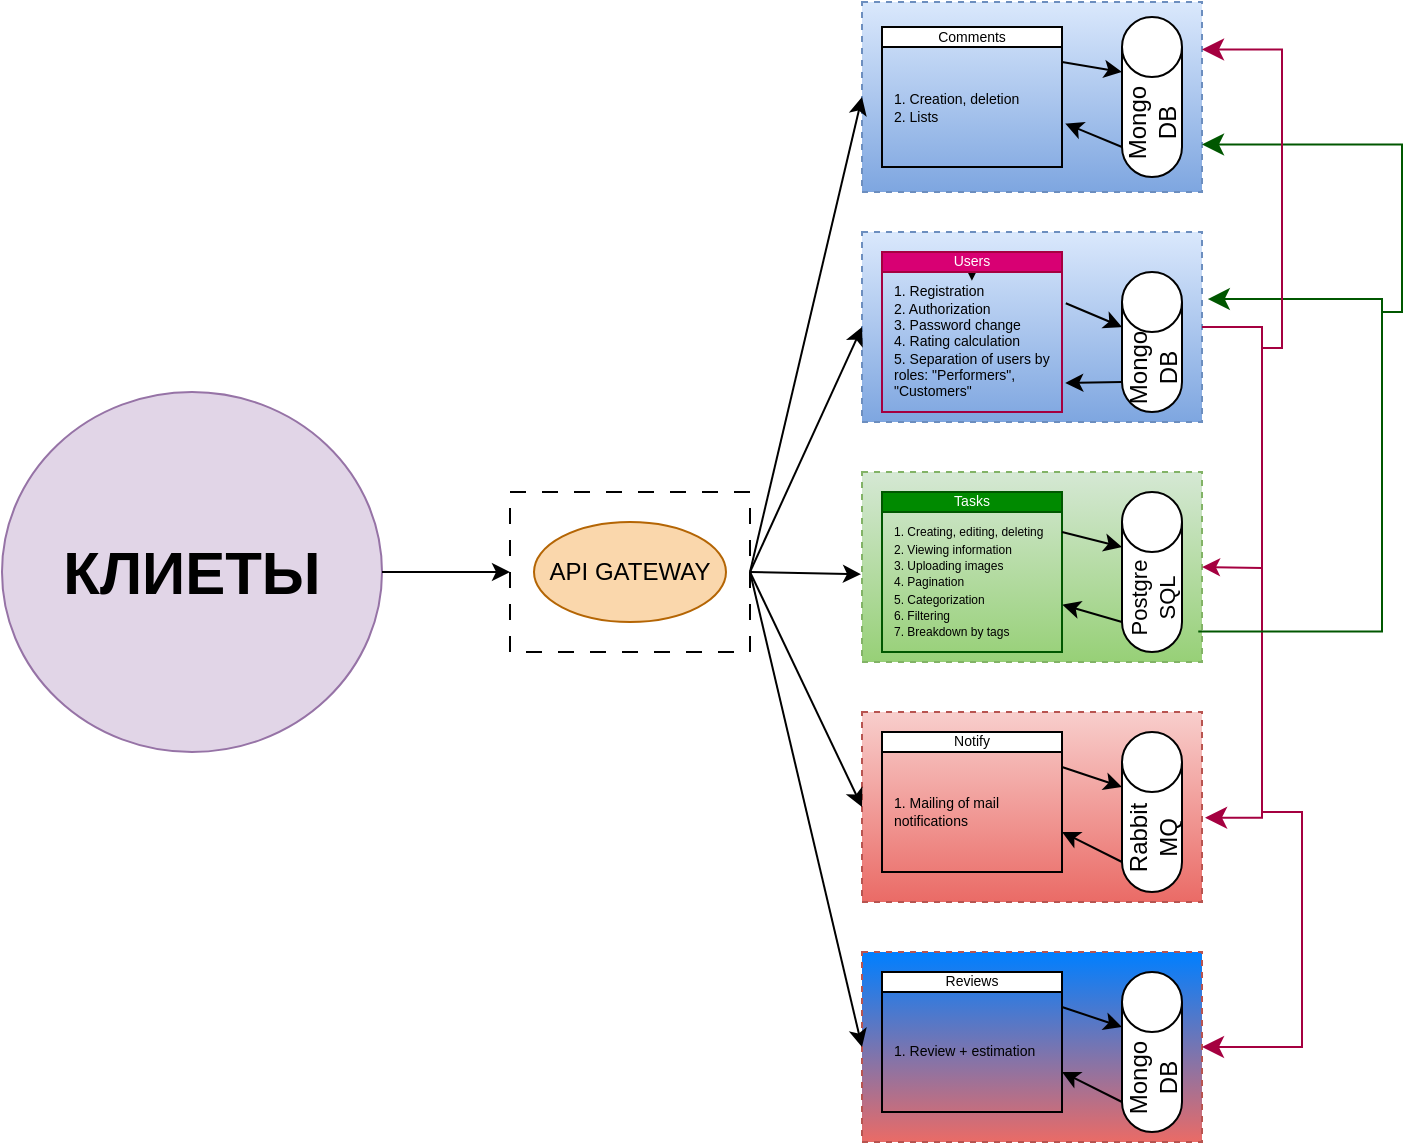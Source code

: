 <mxfile>
    <diagram name="Страница 1" id="oBNSar-HX1PgAmmaNmVZ">
        <mxGraphModel dx="599" dy="234" grid="1" gridSize="10" guides="1" tooltips="1" connect="1" arrows="1" fold="1" page="1" pageScale="1" pageWidth="827" pageHeight="1169" math="0" shadow="0">
            <root>
                <mxCell id="0"/>
                <mxCell id="1" parent="0"/>
                <mxCell id="mrQkhuQPZ2nRp8lR56Vo-2" value="&lt;font style=&quot;font-size: 30px;&quot;&gt;КЛИЕТЫ&lt;/font&gt;" style="ellipse;whiteSpace=wrap;html=1;fillColor=#e1d5e7;strokeColor=#9673a6;align=center;fontStyle=1" parent="1" vertex="1">
                    <mxGeometry x="40" y="680" width="190" height="180" as="geometry"/>
                </mxCell>
                <mxCell id="mrQkhuQPZ2nRp8lR56Vo-80" value="" style="endArrow=classic;html=1;rounded=0;entryX=0;entryY=0.5;entryDx=0;entryDy=0;exitX=1;exitY=0.5;exitDx=0;exitDy=0;" parent="1" source="mrQkhuQPZ2nRp8lR56Vo-2" target="mrQkhuQPZ2nRp8lR56Vo-81" edge="1">
                    <mxGeometry width="50" height="50" relative="1" as="geometry">
                        <mxPoint x="480" y="800" as="sourcePoint"/>
                        <mxPoint x="530" y="750" as="targetPoint"/>
                        <Array as="points"/>
                    </mxGeometry>
                </mxCell>
                <mxCell id="mrQkhuQPZ2nRp8lR56Vo-81" value="" style="rounded=0;whiteSpace=wrap;html=1;fillColor=none;dashed=1;dashPattern=8 8;" parent="1" vertex="1">
                    <mxGeometry x="294" y="730" width="120" height="80" as="geometry"/>
                </mxCell>
                <mxCell id="mrQkhuQPZ2nRp8lR56Vo-82" value="API GATEWAY" style="ellipse;whiteSpace=wrap;html=1;fillColor=#fad7ac;strokeColor=#b46504;" parent="1" vertex="1">
                    <mxGeometry x="306" y="745" width="96" height="50" as="geometry"/>
                </mxCell>
                <mxCell id="mrQkhuQPZ2nRp8lR56Vo-84" value="" style="rounded=0;whiteSpace=wrap;html=1;fillColor=#dae8fc;dashed=1;gradientColor=#7ea6e0;strokeColor=#6c8ebf;" parent="1" vertex="1">
                    <mxGeometry x="470" y="485" width="170" height="95" as="geometry"/>
                </mxCell>
                <mxCell id="mrQkhuQPZ2nRp8lR56Vo-85" value="" style="rounded=0;whiteSpace=wrap;html=1;fillColor=#dae8fc;dashed=1;gradientColor=#7ea6e0;strokeColor=#6c8ebf;" parent="1" vertex="1">
                    <mxGeometry x="470" y="600" width="170" height="95" as="geometry"/>
                </mxCell>
                <mxCell id="mrQkhuQPZ2nRp8lR56Vo-86" value="" style="rounded=0;whiteSpace=wrap;html=1;fillColor=#d5e8d4;dashed=1;strokeColor=#82b366;gradientColor=#97d077;" parent="1" vertex="1">
                    <mxGeometry x="470" y="720" width="170" height="95" as="geometry"/>
                </mxCell>
                <mxCell id="mrQkhuQPZ2nRp8lR56Vo-87" value="" style="rounded=0;whiteSpace=wrap;html=1;fillColor=#f8cecc;dashed=1;gradientColor=#ea6b66;strokeColor=#b85450;" parent="1" vertex="1">
                    <mxGeometry x="470" y="840" width="170" height="95" as="geometry"/>
                </mxCell>
                <mxCell id="mrQkhuQPZ2nRp8lR56Vo-96" value="" style="group;fillColor=none;" parent="1" vertex="1" connectable="0">
                    <mxGeometry x="480" y="492.5" width="150" height="80" as="geometry"/>
                </mxCell>
                <mxCell id="mrQkhuQPZ2nRp8lR56Vo-89" value="&lt;div style=&quot;&quot;&gt;&lt;font style=&quot;font-size: 12px;&quot;&gt;Mongo&lt;/font&gt;&lt;/div&gt;&lt;div style=&quot;&quot;&gt;&lt;font style=&quot;font-size: 12px;&quot;&gt;DB&lt;/font&gt;&lt;/div&gt;" style="shape=cylinder3;whiteSpace=wrap;html=1;boundedLbl=1;backgroundOutline=1;size=15;horizontal=0;" parent="mrQkhuQPZ2nRp8lR56Vo-96" vertex="1">
                    <mxGeometry x="120" width="30" height="80" as="geometry"/>
                </mxCell>
                <mxCell id="mrQkhuQPZ2nRp8lR56Vo-90" value="Comments" style="swimlane;fontStyle=0;childLayout=stackLayout;horizontal=1;startSize=10;horizontalStack=0;resizeParent=1;resizeParentMax=0;resizeLast=0;collapsible=1;marginBottom=0;whiteSpace=wrap;html=1;fontSize=7;" parent="mrQkhuQPZ2nRp8lR56Vo-96" vertex="1">
                    <mxGeometry y="5" width="90" height="70" as="geometry"/>
                </mxCell>
                <mxCell id="mrQkhuQPZ2nRp8lR56Vo-91" value="1. Creation, deletion&lt;br&gt;2. Lists" style="text;strokeColor=none;fillColor=none;align=left;verticalAlign=middle;spacingLeft=4;spacingRight=4;overflow=hidden;points=[[0,0.5],[1,0.5]];portConstraint=eastwest;rotatable=0;whiteSpace=wrap;html=1;fontSize=7;" parent="mrQkhuQPZ2nRp8lR56Vo-90" vertex="1">
                    <mxGeometry y="10" width="90" height="60" as="geometry"/>
                </mxCell>
                <mxCell id="mrQkhuQPZ2nRp8lR56Vo-94" value="" style="endArrow=classic;html=1;rounded=0;entryX=0;entryY=0;entryDx=0;entryDy=27.5;entryPerimeter=0;exitX=1;exitY=0.25;exitDx=0;exitDy=0;" parent="mrQkhuQPZ2nRp8lR56Vo-96" source="mrQkhuQPZ2nRp8lR56Vo-90" target="mrQkhuQPZ2nRp8lR56Vo-89" edge="1">
                    <mxGeometry width="50" height="50" relative="1" as="geometry">
                        <mxPoint x="50" y="87.5" as="sourcePoint"/>
                        <mxPoint x="100" y="37.5" as="targetPoint"/>
                    </mxGeometry>
                </mxCell>
                <mxCell id="mrQkhuQPZ2nRp8lR56Vo-95" value="" style="endArrow=classic;html=1;rounded=0;entryX=1.018;entryY=0.638;entryDx=0;entryDy=0;entryPerimeter=0;exitX=0;exitY=1;exitDx=0;exitDy=-15;exitPerimeter=0;" parent="mrQkhuQPZ2nRp8lR56Vo-96" source="mrQkhuQPZ2nRp8lR56Vo-89" target="mrQkhuQPZ2nRp8lR56Vo-91" edge="1">
                    <mxGeometry width="50" height="50" relative="1" as="geometry">
                        <mxPoint x="50" y="87.5" as="sourcePoint"/>
                        <mxPoint x="89.64" y="40.5" as="targetPoint"/>
                    </mxGeometry>
                </mxCell>
                <mxCell id="mrQkhuQPZ2nRp8lR56Vo-97" value="" style="group;fillColor=none;" parent="1" vertex="1" connectable="0">
                    <mxGeometry x="480" y="620" width="150" height="70" as="geometry"/>
                </mxCell>
                <mxCell id="mrQkhuQPZ2nRp8lR56Vo-98" value="&lt;div style=&quot;&quot;&gt;&lt;font style=&quot;font-size: 12px;&quot;&gt;Mongo&lt;/font&gt;&lt;/div&gt;&lt;div style=&quot;&quot;&gt;&lt;font style=&quot;font-size: 12px;&quot;&gt;DB&lt;/font&gt;&lt;/div&gt;" style="shape=cylinder3;whiteSpace=wrap;html=1;boundedLbl=1;backgroundOutline=1;size=15;horizontal=0;" parent="mrQkhuQPZ2nRp8lR56Vo-97" vertex="1">
                    <mxGeometry x="120" width="30" height="70" as="geometry"/>
                </mxCell>
                <mxCell id="mrQkhuQPZ2nRp8lR56Vo-134" style="edgeStyle=orthogonalEdgeStyle;rounded=0;orthogonalLoop=1;jettySize=auto;html=1;exitX=0.5;exitY=0;exitDx=0;exitDy=0;" parent="mrQkhuQPZ2nRp8lR56Vo-97" source="mrQkhuQPZ2nRp8lR56Vo-99" edge="1">
                    <mxGeometry relative="1" as="geometry">
                        <mxPoint x="44.944" y="4.424" as="targetPoint"/>
                    </mxGeometry>
                </mxCell>
                <mxCell id="mrQkhuQPZ2nRp8lR56Vo-99" value="Users" style="swimlane;fontStyle=0;childLayout=stackLayout;horizontal=1;startSize=10;horizontalStack=0;resizeParent=1;resizeParentMax=0;resizeLast=0;collapsible=1;marginBottom=0;whiteSpace=wrap;html=1;fontSize=7;fillColor=#d80073;strokeColor=#A50040;fontColor=#ffffff;" parent="mrQkhuQPZ2nRp8lR56Vo-97" vertex="1">
                    <mxGeometry y="-10" width="90" height="80" as="geometry"/>
                </mxCell>
                <mxCell id="mrQkhuQPZ2nRp8lR56Vo-100" value="&lt;div&gt;1. Registration&lt;/div&gt;&lt;div&gt;2. Authorization&lt;/div&gt;&lt;div&gt;3. Password change&lt;/div&gt;&lt;div&gt;4. Rating calculation&lt;/div&gt;&lt;div&gt;5. Separation of users by roles: &quot;Performers&quot;, &quot;Customers&quot;&lt;br&gt;&lt;/div&gt;" style="text;strokeColor=none;fillColor=none;align=left;verticalAlign=middle;spacingLeft=4;spacingRight=4;overflow=hidden;points=[[0,0.5],[1,0.5]];portConstraint=eastwest;rotatable=0;whiteSpace=wrap;html=1;fontSize=7;" parent="mrQkhuQPZ2nRp8lR56Vo-99" vertex="1">
                    <mxGeometry y="10" width="90" height="70" as="geometry"/>
                </mxCell>
                <mxCell id="mrQkhuQPZ2nRp8lR56Vo-103" value="" style="endArrow=classic;html=1;rounded=0;entryX=0;entryY=0;entryDx=0;entryDy=27.5;entryPerimeter=0;exitX=1.021;exitY=0.223;exitDx=0;exitDy=0;exitPerimeter=0;" parent="mrQkhuQPZ2nRp8lR56Vo-97" source="mrQkhuQPZ2nRp8lR56Vo-100" target="mrQkhuQPZ2nRp8lR56Vo-98" edge="1">
                    <mxGeometry width="50" height="50" relative="1" as="geometry">
                        <mxPoint x="50" y="76.562" as="sourcePoint"/>
                        <mxPoint x="100" y="32.812" as="targetPoint"/>
                    </mxGeometry>
                </mxCell>
                <mxCell id="mrQkhuQPZ2nRp8lR56Vo-104" value="" style="endArrow=classic;html=1;rounded=0;entryX=1.018;entryY=0.793;entryDx=0;entryDy=0;entryPerimeter=0;exitX=0;exitY=1;exitDx=0;exitDy=-15;exitPerimeter=0;" parent="mrQkhuQPZ2nRp8lR56Vo-97" source="mrQkhuQPZ2nRp8lR56Vo-98" target="mrQkhuQPZ2nRp8lR56Vo-100" edge="1">
                    <mxGeometry width="50" height="50" relative="1" as="geometry">
                        <mxPoint x="50" y="76.562" as="sourcePoint"/>
                        <mxPoint x="89.64" y="35.438" as="targetPoint"/>
                    </mxGeometry>
                </mxCell>
                <mxCell id="mrQkhuQPZ2nRp8lR56Vo-105" value="" style="group" parent="1" vertex="1" connectable="0">
                    <mxGeometry x="480" y="730" width="150" height="80" as="geometry"/>
                </mxCell>
                <mxCell id="mrQkhuQPZ2nRp8lR56Vo-106" value="&lt;div style=&quot;font-size: 11px;&quot;&gt;&lt;font style=&quot;font-size: 11px;&quot;&gt;Postgre&lt;/font&gt;&lt;/div&gt;&lt;div style=&quot;font-size: 11px;&quot;&gt;&lt;font style=&quot;font-size: 11px;&quot;&gt;SQL&lt;/font&gt;&lt;/div&gt;" style="shape=cylinder3;whiteSpace=wrap;html=1;boundedLbl=1;backgroundOutline=1;size=15;horizontal=0;" parent="mrQkhuQPZ2nRp8lR56Vo-105" vertex="1">
                    <mxGeometry x="120" width="30" height="80" as="geometry"/>
                </mxCell>
                <mxCell id="mrQkhuQPZ2nRp8lR56Vo-107" value="Tasks" style="swimlane;fontStyle=0;childLayout=stackLayout;horizontal=1;startSize=10;horizontalStack=0;resizeParent=1;resizeParentMax=0;resizeLast=0;collapsible=1;marginBottom=0;whiteSpace=wrap;html=1;fontSize=7;fillColor=#008a00;fontColor=#ffffff;strokeColor=#005700;" parent="mrQkhuQPZ2nRp8lR56Vo-105" vertex="1">
                    <mxGeometry width="90" height="80" as="geometry"/>
                </mxCell>
                <mxCell id="mrQkhuQPZ2nRp8lR56Vo-108" value="&lt;div&gt;&lt;font style=&quot;font-size: 6px;&quot;&gt;1. Creating, editing, deleting&lt;/font&gt;&lt;/div&gt;&lt;div&gt;&lt;font style=&quot;font-size: 6px;&quot;&gt;2. Viewing information&lt;br&gt;&lt;/font&gt;&lt;/div&gt;&lt;div&gt;&lt;font style=&quot;font-size: 6px;&quot;&gt;3. Uploading images&lt;br&gt;&lt;/font&gt;&lt;/div&gt;&lt;div&gt;&lt;font style=&quot;font-size: 6px;&quot;&gt;4. Pagination&lt;br&gt;&lt;/font&gt;&lt;/div&gt;&lt;div&gt;&lt;font style=&quot;font-size: 6px;&quot;&gt;5. Categorization&lt;br&gt;&lt;/font&gt;&lt;/div&gt;&lt;div&gt;&lt;font style=&quot;font-size: 6px;&quot;&gt;6. Filtering&lt;br&gt;&lt;/font&gt;&lt;/div&gt;&lt;div&gt;&lt;font style=&quot;font-size: 6px;&quot;&gt;7. Breakdown by tags&lt;br&gt;&lt;/font&gt;&lt;/div&gt;" style="text;strokeColor=none;fillColor=none;align=left;verticalAlign=middle;spacingLeft=4;spacingRight=4;overflow=hidden;points=[[0,0.5],[1,0.5]];portConstraint=eastwest;rotatable=0;whiteSpace=wrap;html=1;fontSize=7;" parent="mrQkhuQPZ2nRp8lR56Vo-107" vertex="1">
                    <mxGeometry y="10" width="90" height="70" as="geometry"/>
                </mxCell>
                <mxCell id="mrQkhuQPZ2nRp8lR56Vo-111" value="" style="endArrow=classic;html=1;rounded=0;entryX=0;entryY=0;entryDx=0;entryDy=27.5;entryPerimeter=0;exitX=1;exitY=0.25;exitDx=0;exitDy=0;" parent="mrQkhuQPZ2nRp8lR56Vo-105" source="mrQkhuQPZ2nRp8lR56Vo-107" target="mrQkhuQPZ2nRp8lR56Vo-106" edge="1">
                    <mxGeometry width="50" height="50" relative="1" as="geometry">
                        <mxPoint x="50" y="87.5" as="sourcePoint"/>
                        <mxPoint x="100" y="37.5" as="targetPoint"/>
                    </mxGeometry>
                </mxCell>
                <mxCell id="mrQkhuQPZ2nRp8lR56Vo-112" value="" style="endArrow=classic;html=1;rounded=0;exitX=0;exitY=1;exitDx=0;exitDy=-15;exitPerimeter=0;entryX=1.002;entryY=0.662;entryDx=0;entryDy=0;entryPerimeter=0;" parent="mrQkhuQPZ2nRp8lR56Vo-105" source="mrQkhuQPZ2nRp8lR56Vo-106" target="mrQkhuQPZ2nRp8lR56Vo-108" edge="1">
                    <mxGeometry width="50" height="50" relative="1" as="geometry">
                        <mxPoint x="50" y="87.5" as="sourcePoint"/>
                        <mxPoint x="90" y="50" as="targetPoint"/>
                    </mxGeometry>
                </mxCell>
                <mxCell id="mrQkhuQPZ2nRp8lR56Vo-113" value="" style="group" parent="1" vertex="1" connectable="0">
                    <mxGeometry x="480" y="850" width="150" height="80" as="geometry"/>
                </mxCell>
                <mxCell id="mrQkhuQPZ2nRp8lR56Vo-114" value="Rabbit MQ" style="shape=cylinder3;whiteSpace=wrap;html=1;boundedLbl=1;backgroundOutline=1;size=15;horizontal=0;" parent="mrQkhuQPZ2nRp8lR56Vo-113" vertex="1">
                    <mxGeometry x="120" width="30" height="80" as="geometry"/>
                </mxCell>
                <mxCell id="mrQkhuQPZ2nRp8lR56Vo-115" value="Notify" style="swimlane;fontStyle=0;childLayout=stackLayout;horizontal=1;startSize=10;horizontalStack=0;resizeParent=1;resizeParentMax=0;resizeLast=0;collapsible=1;marginBottom=0;whiteSpace=wrap;html=1;fontSize=7;" parent="mrQkhuQPZ2nRp8lR56Vo-113" vertex="1">
                    <mxGeometry width="90" height="70" as="geometry"/>
                </mxCell>
                <mxCell id="mrQkhuQPZ2nRp8lR56Vo-116" value="1. Mailing of mail notifications" style="text;strokeColor=none;fillColor=none;align=left;verticalAlign=middle;spacingLeft=4;spacingRight=4;overflow=hidden;points=[[0,0.5],[1,0.5]];portConstraint=eastwest;rotatable=0;whiteSpace=wrap;html=1;fontSize=7;" parent="mrQkhuQPZ2nRp8lR56Vo-115" vertex="1">
                    <mxGeometry y="10" width="90" height="60" as="geometry"/>
                </mxCell>
                <mxCell id="mrQkhuQPZ2nRp8lR56Vo-119" value="" style="endArrow=classic;html=1;rounded=0;entryX=0;entryY=0;entryDx=0;entryDy=27.5;entryPerimeter=0;exitX=1;exitY=0.25;exitDx=0;exitDy=0;" parent="mrQkhuQPZ2nRp8lR56Vo-113" source="mrQkhuQPZ2nRp8lR56Vo-115" target="mrQkhuQPZ2nRp8lR56Vo-114" edge="1">
                    <mxGeometry width="50" height="50" relative="1" as="geometry">
                        <mxPoint x="50" y="87.5" as="sourcePoint"/>
                        <mxPoint x="100" y="37.5" as="targetPoint"/>
                    </mxGeometry>
                </mxCell>
                <mxCell id="mrQkhuQPZ2nRp8lR56Vo-120" value="" style="endArrow=classic;html=1;rounded=0;exitX=0;exitY=1;exitDx=0;exitDy=-15;exitPerimeter=0;" parent="mrQkhuQPZ2nRp8lR56Vo-113" source="mrQkhuQPZ2nRp8lR56Vo-114" edge="1">
                    <mxGeometry width="50" height="50" relative="1" as="geometry">
                        <mxPoint x="50" y="87.5" as="sourcePoint"/>
                        <mxPoint x="90" y="50" as="targetPoint"/>
                    </mxGeometry>
                </mxCell>
                <mxCell id="mrQkhuQPZ2nRp8lR56Vo-129" value="" style="endArrow=classic;html=1;rounded=0;exitX=1;exitY=0.5;exitDx=0;exitDy=0;entryX=0;entryY=0.5;entryDx=0;entryDy=0;" parent="1" source="mrQkhuQPZ2nRp8lR56Vo-81" target="mrQkhuQPZ2nRp8lR56Vo-84" edge="1">
                    <mxGeometry width="50" height="50" relative="1" as="geometry">
                        <mxPoint x="480" y="760" as="sourcePoint"/>
                        <mxPoint x="450" y="590" as="targetPoint"/>
                    </mxGeometry>
                </mxCell>
                <mxCell id="mrQkhuQPZ2nRp8lR56Vo-130" value="" style="endArrow=classic;html=1;rounded=0;exitX=1;exitY=0.5;exitDx=0;exitDy=0;entryX=0;entryY=0.5;entryDx=0;entryDy=0;" parent="1" source="mrQkhuQPZ2nRp8lR56Vo-81" target="mrQkhuQPZ2nRp8lR56Vo-85" edge="1">
                    <mxGeometry width="50" height="50" relative="1" as="geometry">
                        <mxPoint x="480" y="730" as="sourcePoint"/>
                        <mxPoint x="530" y="680" as="targetPoint"/>
                    </mxGeometry>
                </mxCell>
                <mxCell id="mrQkhuQPZ2nRp8lR56Vo-131" value="" style="endArrow=classic;html=1;rounded=0;exitX=1;exitY=0.5;exitDx=0;exitDy=0;entryX=-0.003;entryY=0.538;entryDx=0;entryDy=0;entryPerimeter=0;" parent="1" source="mrQkhuQPZ2nRp8lR56Vo-81" target="mrQkhuQPZ2nRp8lR56Vo-86" edge="1">
                    <mxGeometry width="50" height="50" relative="1" as="geometry">
                        <mxPoint x="480" y="830" as="sourcePoint"/>
                        <mxPoint x="530" y="780" as="targetPoint"/>
                    </mxGeometry>
                </mxCell>
                <mxCell id="mrQkhuQPZ2nRp8lR56Vo-132" value="" style="endArrow=classic;html=1;rounded=0;exitX=1;exitY=0.5;exitDx=0;exitDy=0;entryX=0;entryY=0.5;entryDx=0;entryDy=0;" parent="1" source="mrQkhuQPZ2nRp8lR56Vo-81" target="mrQkhuQPZ2nRp8lR56Vo-87" edge="1">
                    <mxGeometry width="50" height="50" relative="1" as="geometry">
                        <mxPoint x="480" y="890" as="sourcePoint"/>
                        <mxPoint x="530" y="840" as="targetPoint"/>
                    </mxGeometry>
                </mxCell>
                <mxCell id="mrQkhuQPZ2nRp8lR56Vo-135" value="" style="edgeStyle=elbowEdgeStyle;elbow=horizontal;endArrow=classic;html=1;curved=0;rounded=0;endSize=8;startSize=8;exitX=1;exitY=0.5;exitDx=0;exitDy=0;entryX=1.009;entryY=0.556;entryDx=0;entryDy=0;entryPerimeter=0;fillColor=#d80073;strokeColor=#A50040;" parent="1" source="mrQkhuQPZ2nRp8lR56Vo-85" target="mrQkhuQPZ2nRp8lR56Vo-87" edge="1">
                    <mxGeometry width="50" height="50" relative="1" as="geometry">
                        <mxPoint x="700" y="670" as="sourcePoint"/>
                        <mxPoint x="700" y="860" as="targetPoint"/>
                        <Array as="points">
                            <mxPoint x="670" y="770"/>
                        </Array>
                    </mxGeometry>
                </mxCell>
                <mxCell id="mrQkhuQPZ2nRp8lR56Vo-136" value="" style="endArrow=classic;html=1;rounded=0;entryX=1;entryY=0.5;entryDx=0;entryDy=0;fillColor=#d80073;strokeColor=#A50040;" parent="1" target="mrQkhuQPZ2nRp8lR56Vo-86" edge="1">
                    <mxGeometry width="50" height="50" relative="1" as="geometry">
                        <mxPoint x="670" y="768" as="sourcePoint"/>
                        <mxPoint x="570" y="730" as="targetPoint"/>
                    </mxGeometry>
                </mxCell>
                <mxCell id="mrQkhuQPZ2nRp8lR56Vo-137" value="" style="edgeStyle=elbowEdgeStyle;elbow=horizontal;endArrow=classic;html=1;curved=0;rounded=0;endSize=8;startSize=8;exitX=0.989;exitY=0.84;exitDx=0;exitDy=0;entryX=1.017;entryY=0.353;entryDx=0;entryDy=0;entryPerimeter=0;fillColor=#008a00;strokeColor=#005700;exitPerimeter=0;" parent="1" source="mrQkhuQPZ2nRp8lR56Vo-86" target="mrQkhuQPZ2nRp8lR56Vo-85" edge="1">
                    <mxGeometry width="50" height="50" relative="1" as="geometry">
                        <mxPoint x="700" y="647.5" as="sourcePoint"/>
                        <mxPoint x="702" y="892.5" as="targetPoint"/>
                        <Array as="points">
                            <mxPoint x="730" y="769.5"/>
                        </Array>
                    </mxGeometry>
                </mxCell>
                <mxCell id="mrQkhuQPZ2nRp8lR56Vo-138" value="" style="edgeStyle=elbowEdgeStyle;elbow=horizontal;endArrow=classic;html=1;curved=0;rounded=0;endSize=8;startSize=8;entryX=1;entryY=0.75;entryDx=0;entryDy=0;fillColor=#008a00;strokeColor=#005700;" parent="1" target="mrQkhuQPZ2nRp8lR56Vo-84" edge="1">
                    <mxGeometry width="50" height="50" relative="1" as="geometry">
                        <mxPoint x="730" y="640" as="sourcePoint"/>
                        <mxPoint x="645" y="470" as="targetPoint"/>
                        <Array as="points">
                            <mxPoint x="740" y="600"/>
                        </Array>
                    </mxGeometry>
                </mxCell>
                <mxCell id="mrQkhuQPZ2nRp8lR56Vo-139" value="" style="edgeStyle=elbowEdgeStyle;elbow=horizontal;endArrow=classic;html=1;curved=0;rounded=0;endSize=8;startSize=8;entryX=1;entryY=0.25;entryDx=0;entryDy=0;fillColor=#d80073;strokeColor=#A50040;" parent="1" target="mrQkhuQPZ2nRp8lR56Vo-84" edge="1">
                    <mxGeometry width="50" height="50" relative="1" as="geometry">
                        <mxPoint x="670" y="658" as="sourcePoint"/>
                        <mxPoint x="652" y="903" as="targetPoint"/>
                        <Array as="points">
                            <mxPoint x="680" y="780"/>
                        </Array>
                    </mxGeometry>
                </mxCell>
                <mxCell id="10" value="" style="rounded=0;whiteSpace=wrap;html=1;fillColor=#007FFF;dashed=1;gradientColor=#ea6b66;strokeColor=#b85450;" vertex="1" parent="1">
                    <mxGeometry x="470" y="960" width="170" height="95" as="geometry"/>
                </mxCell>
                <mxCell id="11" value="" style="group" vertex="1" connectable="0" parent="1">
                    <mxGeometry x="480" y="970" width="150" height="80" as="geometry"/>
                </mxCell>
                <mxCell id="12" value="Mongo&lt;br&gt;DB" style="shape=cylinder3;whiteSpace=wrap;html=1;boundedLbl=1;backgroundOutline=1;size=15;horizontal=0;" vertex="1" parent="11">
                    <mxGeometry x="120" width="30" height="80" as="geometry"/>
                </mxCell>
                <mxCell id="13" value="Reviews" style="swimlane;fontStyle=0;childLayout=stackLayout;horizontal=1;startSize=10;horizontalStack=0;resizeParent=1;resizeParentMax=0;resizeLast=0;collapsible=1;marginBottom=0;whiteSpace=wrap;html=1;fontSize=7;" vertex="1" parent="11">
                    <mxGeometry width="90" height="70" as="geometry"/>
                </mxCell>
                <mxCell id="14" value="1. Review +&amp;nbsp;estimation" style="text;strokeColor=none;fillColor=none;align=left;verticalAlign=middle;spacingLeft=4;spacingRight=4;overflow=hidden;points=[[0,0.5],[1,0.5]];portConstraint=eastwest;rotatable=0;whiteSpace=wrap;html=1;fontSize=7;" vertex="1" parent="13">
                    <mxGeometry y="10" width="90" height="60" as="geometry"/>
                </mxCell>
                <mxCell id="15" value="" style="endArrow=classic;html=1;rounded=0;entryX=0;entryY=0;entryDx=0;entryDy=27.5;entryPerimeter=0;exitX=1;exitY=0.25;exitDx=0;exitDy=0;" edge="1" parent="11" source="13" target="12">
                    <mxGeometry width="50" height="50" relative="1" as="geometry">
                        <mxPoint x="50" y="87.5" as="sourcePoint"/>
                        <mxPoint x="100" y="37.5" as="targetPoint"/>
                    </mxGeometry>
                </mxCell>
                <mxCell id="16" value="" style="endArrow=classic;html=1;rounded=0;exitX=0;exitY=1;exitDx=0;exitDy=-15;exitPerimeter=0;" edge="1" parent="11" source="12">
                    <mxGeometry width="50" height="50" relative="1" as="geometry">
                        <mxPoint x="50" y="87.5" as="sourcePoint"/>
                        <mxPoint x="90" y="50" as="targetPoint"/>
                    </mxGeometry>
                </mxCell>
                <mxCell id="23" value="" style="edgeStyle=elbowEdgeStyle;elbow=horizontal;endArrow=classic;html=1;curved=0;rounded=0;endSize=8;startSize=8;entryX=1;entryY=0.5;entryDx=0;entryDy=0;fillColor=#d80073;strokeColor=#A50040;" edge="1" parent="1" target="10">
                    <mxGeometry width="50" height="50" relative="1" as="geometry">
                        <mxPoint x="670" y="890" as="sourcePoint"/>
                        <mxPoint x="690" y="905.75" as="targetPoint"/>
                        <Array as="points">
                            <mxPoint x="690" y="950"/>
                        </Array>
                    </mxGeometry>
                </mxCell>
                <mxCell id="24" value="" style="endArrow=classic;html=1;rounded=0;exitX=1;exitY=0.5;exitDx=0;exitDy=0;entryX=0;entryY=0.5;entryDx=0;entryDy=0;" edge="1" parent="1" source="mrQkhuQPZ2nRp8lR56Vo-81" target="10">
                    <mxGeometry width="50" height="50" relative="1" as="geometry">
                        <mxPoint x="414" y="810" as="sourcePoint"/>
                        <mxPoint x="450" y="960" as="targetPoint"/>
                    </mxGeometry>
                </mxCell>
            </root>
        </mxGraphModel>
    </diagram>
    <diagram id="BH75gpVOa0WldFEty1Yk" name="Page-2">
        <mxGraphModel dx="479" dy="281" grid="1" gridSize="10" guides="1" tooltips="1" connect="1" arrows="1" fold="1" page="1" pageScale="1" pageWidth="850" pageHeight="1100" math="0" shadow="0">
            <root>
                <mxCell id="0"/>
                <mxCell id="1" parent="0"/>
            </root>
        </mxGraphModel>
    </diagram>
</mxfile>
